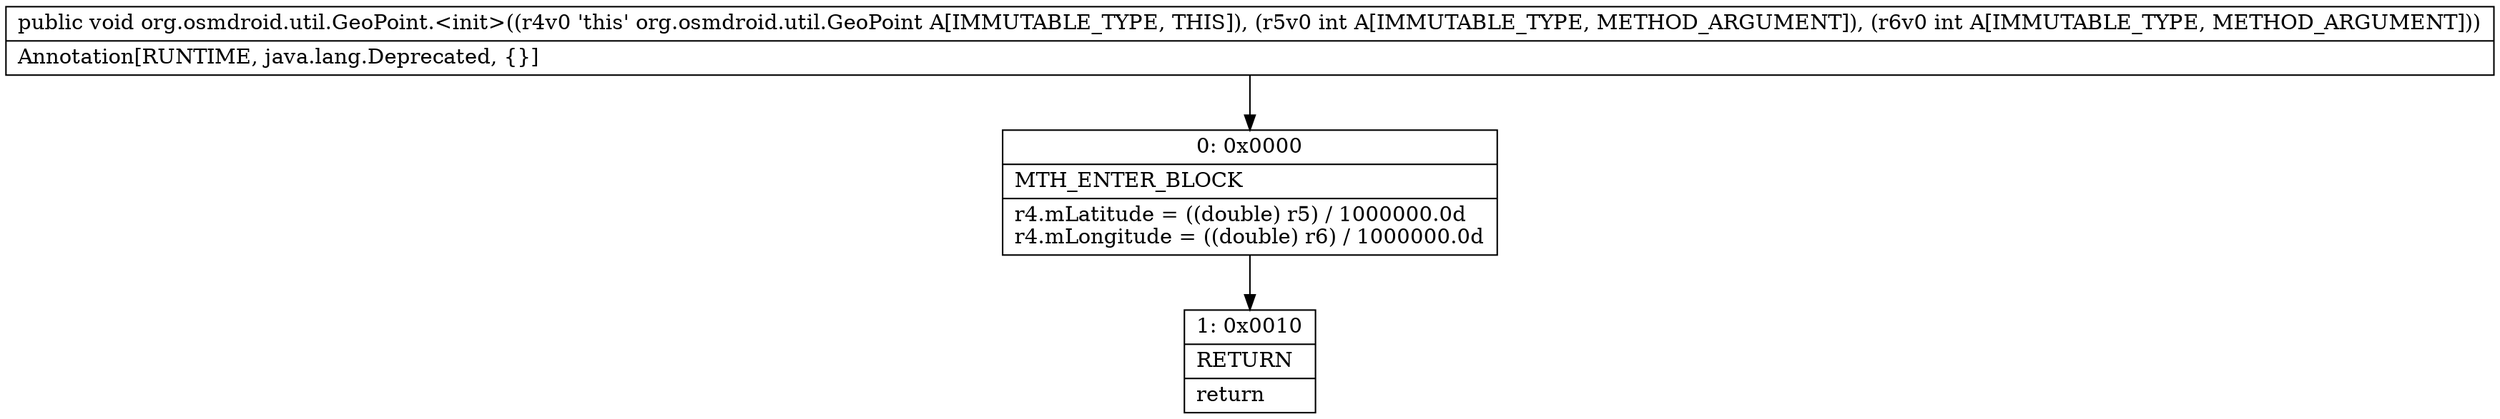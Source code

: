digraph "CFG fororg.osmdroid.util.GeoPoint.\<init\>(II)V" {
Node_0 [shape=record,label="{0\:\ 0x0000|MTH_ENTER_BLOCK\l|r4.mLatitude = ((double) r5) \/ 1000000.0d\lr4.mLongitude = ((double) r6) \/ 1000000.0d\l}"];
Node_1 [shape=record,label="{1\:\ 0x0010|RETURN\l|return\l}"];
MethodNode[shape=record,label="{public void org.osmdroid.util.GeoPoint.\<init\>((r4v0 'this' org.osmdroid.util.GeoPoint A[IMMUTABLE_TYPE, THIS]), (r5v0 int A[IMMUTABLE_TYPE, METHOD_ARGUMENT]), (r6v0 int A[IMMUTABLE_TYPE, METHOD_ARGUMENT]))  | Annotation[RUNTIME, java.lang.Deprecated, \{\}]\l}"];
MethodNode -> Node_0;
Node_0 -> Node_1;
}

